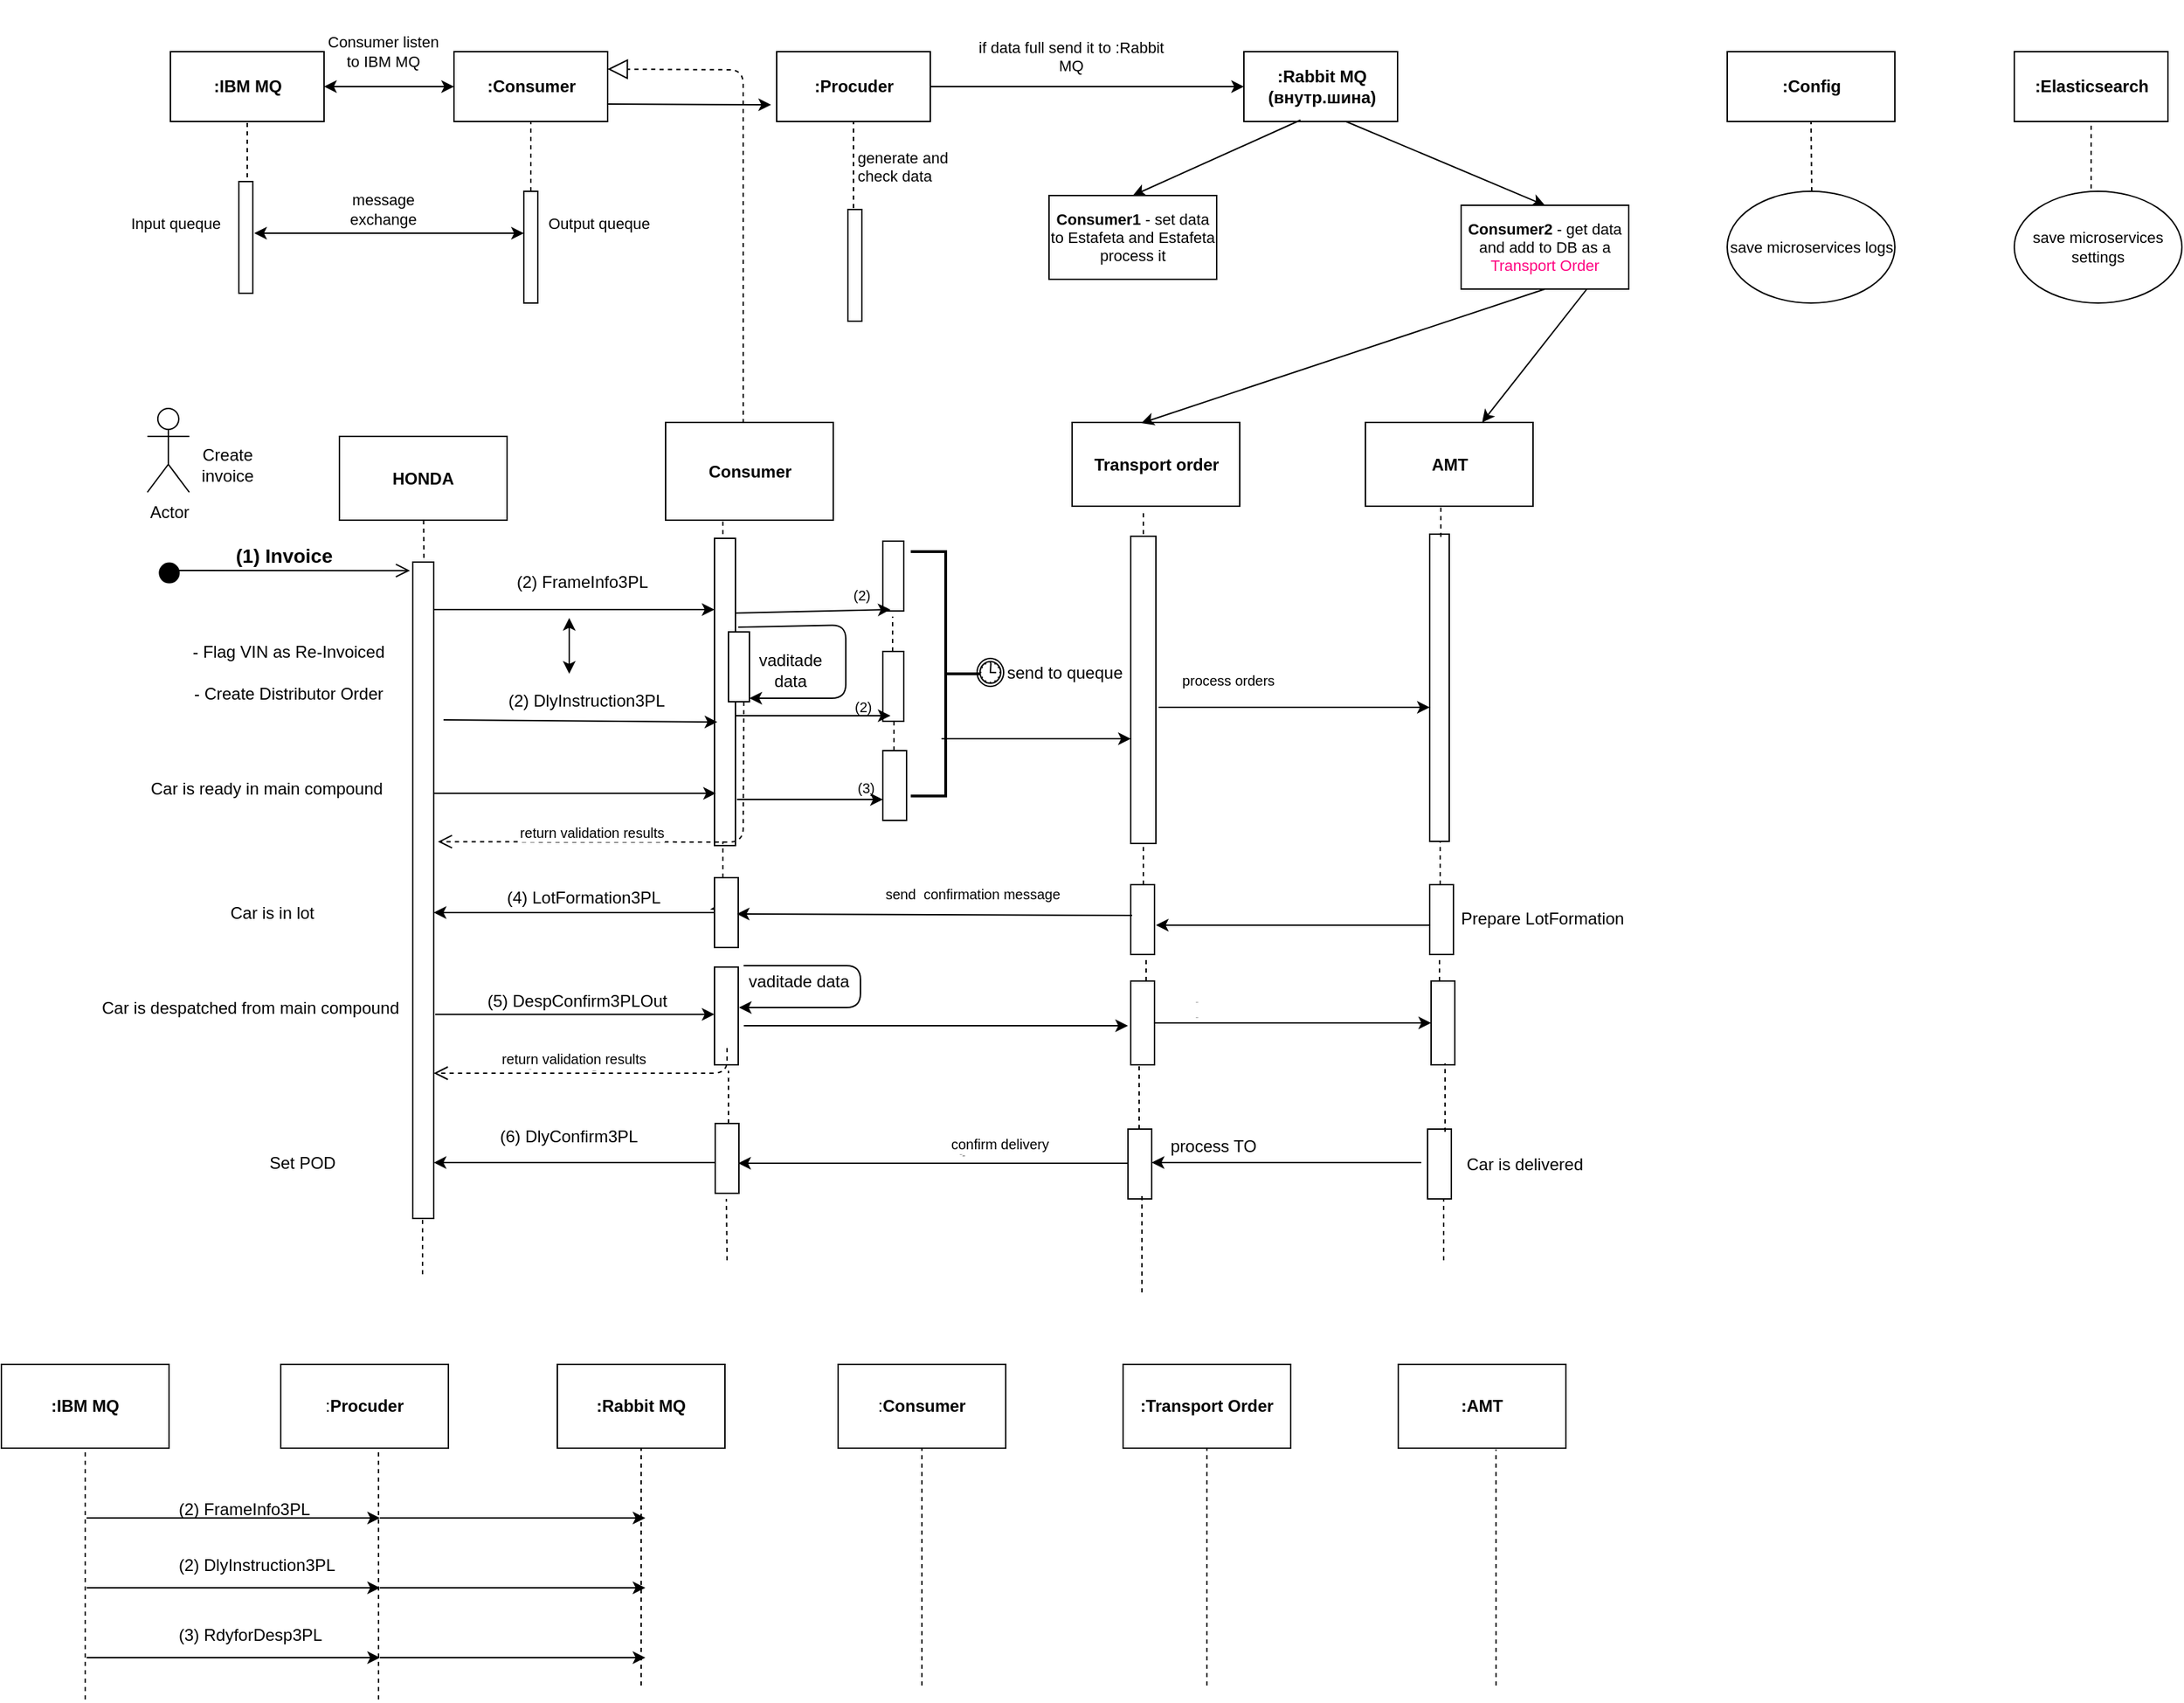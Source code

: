 <mxfile version="10.9.6" type="github"><diagram id="QFj1b3Ph4AJKoAcfD_9Q" name="Page-1"><mxGraphModel dx="2233" dy="787" grid="1" gridSize="10" guides="1" tooltips="1" connect="1" arrows="1" fold="1" page="1" pageScale="1" pageWidth="827" pageHeight="1169" math="0" shadow="0"><root><mxCell id="0"/><mxCell id="1" parent="0"/><mxCell id="wu7qkE6E8073Zbg6vZGq-41" value="&lt;b&gt;HONDA&lt;/b&gt;" style="rounded=0;whiteSpace=wrap;html=1;" parent="1" vertex="1"><mxGeometry x="-119" y="425.5" width="120" height="60" as="geometry"/></mxCell><mxCell id="wu7qkE6E8073Zbg6vZGq-42" value="&lt;b&gt;Consumer&lt;/b&gt;" style="rounded=0;whiteSpace=wrap;html=1;" parent="1" vertex="1"><mxGeometry x="114.5" y="415.5" width="120" height="70" as="geometry"/></mxCell><mxCell id="wu7qkE6E8073Zbg6vZGq-43" value="&lt;b&gt;Transport order&lt;/b&gt;" style="rounded=0;whiteSpace=wrap;html=1;" parent="1" vertex="1"><mxGeometry x="405.5" y="415.5" width="120" height="60" as="geometry"/></mxCell><mxCell id="wu7qkE6E8073Zbg6vZGq-44" value="&lt;b&gt;AMT&lt;/b&gt;" style="rounded=0;whiteSpace=wrap;html=1;" parent="1" vertex="1"><mxGeometry x="615.5" y="415.5" width="120" height="60" as="geometry"/></mxCell><mxCell id="KpSiDFXF2KOXU8hQdIHE-1" value="" style="html=1;points=[];perimeter=orthogonalPerimeter;" parent="1" vertex="1"><mxGeometry x="-66.5" y="515.5" width="15" height="470" as="geometry"/></mxCell><mxCell id="KpSiDFXF2KOXU8hQdIHE-2" value="" style="html=1;points=[];perimeter=orthogonalPerimeter;" parent="1" vertex="1"><mxGeometry x="270" y="500.5" width="15" height="50" as="geometry"/></mxCell><mxCell id="KpSiDFXF2KOXU8hQdIHE-8" value="" style="html=1;points=[];perimeter=orthogonalPerimeter;" parent="1" vertex="1"><mxGeometry x="270" y="579.5" width="15" height="50" as="geometry"/></mxCell><mxCell id="KpSiDFXF2KOXU8hQdIHE-9" value="" style="html=1;points=[];perimeter=orthogonalPerimeter;" parent="1" vertex="1"><mxGeometry x="270" y="650.5" width="17" height="50" as="geometry"/></mxCell><mxCell id="KpSiDFXF2KOXU8hQdIHE-19" value="(2) FrameInfo3PL" style="text;html=1;" parent="1" vertex="1"><mxGeometry x="5.5" y="515.5" width="100" height="30" as="geometry"/></mxCell><mxCell id="KpSiDFXF2KOXU8hQdIHE-24" value="(2) DlyInstruction3PL" style="text;html=1;" parent="1" vertex="1"><mxGeometry x="-0.5" y="600.5" width="120" height="30" as="geometry"/></mxCell><mxCell id="KpSiDFXF2KOXU8hQdIHE-29" value="(3) RdyforDesp3PL" style="text;html=1;" parent="1" vertex="1"><mxGeometry x="-236" y="1270" width="110" height="30" as="geometry"/></mxCell><mxCell id="KpSiDFXF2KOXU8hQdIHE-30" value="" style="endArrow=none;dashed=1;html=1;" parent="1" source="wu7qkE6E8073Zbg6vZGq-41" edge="1"><mxGeometry width="50" height="50" relative="1" as="geometry"><mxPoint x="-59" y="535.5" as="sourcePoint"/><mxPoint x="-58.5" y="515.5" as="targetPoint"/></mxGeometry></mxCell><mxCell id="KpSiDFXF2KOXU8hQdIHE-48" value="" style="html=1;points=[];perimeter=orthogonalPerimeter;" parent="1" vertex="1"><mxGeometry x="149.5" y="805.5" width="17" height="70" as="geometry"/></mxCell><mxCell id="KpSiDFXF2KOXU8hQdIHE-49" value="" style="html=1;points=[];perimeter=orthogonalPerimeter;" parent="1" vertex="1"><mxGeometry x="150" y="917.5" width="17" height="50" as="geometry"/></mxCell><mxCell id="KpSiDFXF2KOXU8hQdIHE-58" value="" style="endArrow=classic;html=1;exitX=0.059;exitY=0.4;exitDx=0;exitDy=0;exitPerimeter=0;entryX=0.941;entryY=0.48;entryDx=0;entryDy=0;entryPerimeter=0;" parent="1" edge="1" source="KpSiDFXF2KOXU8hQdIHE-47"><mxGeometry width="50" height="50" relative="1" as="geometry"><mxPoint x="338.5" y="766.5" as="sourcePoint"/><mxPoint x="156.5" y="765.5" as="targetPoint"/></mxGeometry></mxCell><mxCell id="KpSiDFXF2KOXU8hQdIHE-59" value="" style="endArrow=classic;html=1;" parent="1" target="KpSiDFXF2KOXU8hQdIHE-1" edge="1" source="KpSiDFXF2KOXU8hQdIHE-47"><mxGeometry width="50" height="50" relative="1" as="geometry"><mxPoint x="135.5" y="765.5" as="sourcePoint"/><mxPoint x="95.5" y="765.5" as="targetPoint"/></mxGeometry></mxCell><mxCell id="KpSiDFXF2KOXU8hQdIHE-64" value="" style="endArrow=classic;html=1;exitX=1.067;exitY=0.689;exitDx=0;exitDy=0;exitPerimeter=0;" parent="1" source="KpSiDFXF2KOXU8hQdIHE-1" target="KpSiDFXF2KOXU8hQdIHE-48" edge="1"><mxGeometry width="50" height="50" relative="1" as="geometry"><mxPoint x="-24.5" y="885.5" as="sourcePoint"/><mxPoint x="25.5" y="835.5" as="targetPoint"/></mxGeometry></mxCell><mxCell id="KpSiDFXF2KOXU8hQdIHE-70" value="" style="endArrow=classic;html=1;entryX=1.147;entryY=0.68;entryDx=0;entryDy=0;entryPerimeter=0;" parent="1" edge="1" source="52InWGM_COEgxq2UhdLl-85"><mxGeometry width="50" height="50" relative="1" as="geometry"><mxPoint x="351.5" y="946" as="sourcePoint"/><mxPoint x="166.5" y="946" as="targetPoint"/></mxGeometry></mxCell><mxCell id="KpSiDFXF2KOXU8hQdIHE-72" value="" style="endArrow=classic;html=1;entryX=1;entryY=0.915;entryDx=0;entryDy=0;entryPerimeter=0;" parent="1" source="KpSiDFXF2KOXU8hQdIHE-49" target="KpSiDFXF2KOXU8hQdIHE-1" edge="1"><mxGeometry width="50" height="50" relative="1" as="geometry"><mxPoint x="135.5" y="945.5" as="sourcePoint"/><mxPoint x="55.5" y="915.5" as="targetPoint"/></mxGeometry></mxCell><mxCell id="KpSiDFXF2KOXU8hQdIHE-76" value="" style="endArrow=none;dashed=1;html=1;entryX=0.467;entryY=1.08;entryDx=0;entryDy=0;entryPerimeter=0;" parent="1" source="KpSiDFXF2KOXU8hQdIHE-8" target="KpSiDFXF2KOXU8hQdIHE-2" edge="1"><mxGeometry width="50" height="50" relative="1" as="geometry"><mxPoint x="325" y="620.5" as="sourcePoint"/><mxPoint x="375" y="570.5" as="targetPoint"/></mxGeometry></mxCell><mxCell id="KpSiDFXF2KOXU8hQdIHE-78" value="" style="endArrow=none;dashed=1;html=1;entryX=0.533;entryY=0.98;entryDx=0;entryDy=0;entryPerimeter=0;" parent="1" source="KpSiDFXF2KOXU8hQdIHE-9" target="KpSiDFXF2KOXU8hQdIHE-8" edge="1"><mxGeometry width="50" height="50" relative="1" as="geometry"><mxPoint x="215" y="680.5" as="sourcePoint"/><mxPoint x="265" y="630.5" as="targetPoint"/></mxGeometry></mxCell><mxCell id="KpSiDFXF2KOXU8hQdIHE-81" value="" style="endArrow=none;dashed=1;html=1;entryX=0.588;entryY=1.06;entryDx=0;entryDy=0;entryPerimeter=0;" parent="1" source="KpSiDFXF2KOXU8hQdIHE-49" target="KpSiDFXF2KOXU8hQdIHE-48" edge="1"><mxGeometry width="50" height="50" relative="1" as="geometry"><mxPoint x="105.5" y="925.5" as="sourcePoint"/><mxPoint x="155.5" y="875.5" as="targetPoint"/></mxGeometry></mxCell><mxCell id="KpSiDFXF2KOXU8hQdIHE-84" value="" style="endArrow=none;dashed=1;html=1;" parent="1" edge="1"><mxGeometry width="50" height="50" relative="1" as="geometry"><mxPoint x="-59.5" y="1025.5" as="sourcePoint"/><mxPoint x="-59.5" y="985.5" as="targetPoint"/></mxGeometry></mxCell><mxCell id="KpSiDFXF2KOXU8hQdIHE-85" value="" style="endArrow=none;dashed=1;html=1;" parent="1" edge="1"><mxGeometry width="50" height="50" relative="1" as="geometry"><mxPoint x="158.5" y="1015.5" as="sourcePoint"/><mxPoint x="158" y="971.5" as="targetPoint"/></mxGeometry></mxCell><mxCell id="KpSiDFXF2KOXU8hQdIHE-96" value="&lt;font style=&quot;font-size: 14px&quot;&gt;&lt;b&gt;(1) Invoice&lt;/b&gt;&lt;/font&gt;" style="html=1;verticalAlign=bottom;startArrow=circle;startFill=1;endArrow=open;startSize=6;endSize=8;entryX=-0.133;entryY=0.013;entryDx=0;entryDy=0;entryPerimeter=0;" parent="1" target="KpSiDFXF2KOXU8hQdIHE-1" edge="1"><mxGeometry width="80" relative="1" as="geometry"><mxPoint x="-248.5" y="525.5" as="sourcePoint"/><mxPoint x="-119" y="555.5" as="targetPoint"/><Array as="points"><mxPoint x="-234.5" y="521.5"/></Array></mxGeometry></mxCell><mxCell id="KpSiDFXF2KOXU8hQdIHE-98" value="process TO" style="text;html=1;" parent="1" vertex="1"><mxGeometry x="473.5" y="919.5" width="140" height="30" as="geometry"/></mxCell><mxCell id="KpSiDFXF2KOXU8hQdIHE-101" value="- Flag VIN as Re-Invoiced" style="text;html=1;" parent="1" vertex="1"><mxGeometry x="-226.5" y="565.5" width="160" height="30" as="geometry"/></mxCell><mxCell id="KpSiDFXF2KOXU8hQdIHE-102" value="Create invoice" style="text;html=1;strokeColor=none;fillColor=none;align=center;verticalAlign=middle;whiteSpace=wrap;rounded=0;" parent="1" vertex="1"><mxGeometry x="-224.5" y="435.5" width="50" height="20" as="geometry"/></mxCell><mxCell id="KpSiDFXF2KOXU8hQdIHE-104" value="- Create Distributor Order" style="text;html=1;" parent="1" vertex="1"><mxGeometry x="-225.5" y="595.5" width="160" height="30" as="geometry"/></mxCell><mxCell id="KpSiDFXF2KOXU8hQdIHE-109" value="" style="endArrow=classic;startArrow=classic;html=1;" parent="1" edge="1"><mxGeometry width="50" height="50" relative="1" as="geometry"><mxPoint x="45.5" y="595.5" as="sourcePoint"/><mxPoint x="45.5" y="555.5" as="targetPoint"/></mxGeometry></mxCell><mxCell id="KpSiDFXF2KOXU8hQdIHE-112" value="Car is ready in main compound" style="text;html=1;" parent="1" vertex="1"><mxGeometry x="-256.5" y="663.5" width="190" height="30" as="geometry"/></mxCell><mxCell id="KpSiDFXF2KOXU8hQdIHE-115" value="Actor" style="shape=umlActor;verticalLabelPosition=bottom;labelBackgroundColor=#ffffff;verticalAlign=top;html=1;outlineConnect=0;" parent="1" vertex="1"><mxGeometry x="-256.5" y="405.5" width="30" height="60" as="geometry"/></mxCell><mxCell id="KpSiDFXF2KOXU8hQdIHE-121" value="Car is in lot" style="text;html=1;" parent="1" vertex="1"><mxGeometry x="-199.5" y="752.5" width="90" height="30" as="geometry"/></mxCell><mxCell id="KpSiDFXF2KOXU8hQdIHE-126" value="(4) LotFormation3PL" style="text;html=1;" parent="1" vertex="1"><mxGeometry x="-1" y="741.5" width="130" height="30" as="geometry"/></mxCell><mxCell id="KpSiDFXF2KOXU8hQdIHE-127" value="(5) DespConfirm3PLOut" style="text;html=1;" parent="1" vertex="1"><mxGeometry x="-15.5" y="815.5" width="150" height="30" as="geometry"/></mxCell><mxCell id="KpSiDFXF2KOXU8hQdIHE-128" value="Car is despatched from main compound" style="text;html=1;" parent="1" vertex="1"><mxGeometry x="-291.5" y="820.5" width="240" height="30" as="geometry"/></mxCell><mxCell id="KpSiDFXF2KOXU8hQdIHE-129" value="Set POD" style="text;html=1;" parent="1" vertex="1"><mxGeometry x="-171.5" y="931.5" width="70" height="30" as="geometry"/></mxCell><mxCell id="KpSiDFXF2KOXU8hQdIHE-130" value="(6) DlyConfirm3PL" style="text;html=1;" parent="1" vertex="1"><mxGeometry x="-6" y="912.5" width="120" height="30" as="geometry"/></mxCell><mxCell id="52InWGM_COEgxq2UhdLl-6" value="" style="shape=mxgraph.bpmn.shape;html=1;verticalLabelPosition=bottom;labelBackgroundColor=#ffffff;verticalAlign=top;align=center;perimeter=ellipsePerimeter;outlineConnect=0;outline=standard;symbol=timer;" vertex="1" parent="1"><mxGeometry x="337.5" y="584.5" width="19" height="20" as="geometry"/></mxCell><mxCell id="52InWGM_COEgxq2UhdLl-8" value="" style="strokeWidth=2;html=1;shape=mxgraph.flowchart.annotation_2;align=left;pointerEvents=1;rotation=180;" vertex="1" parent="1"><mxGeometry x="290" y="508" width="50" height="175" as="geometry"/></mxCell><mxCell id="52InWGM_COEgxq2UhdLl-14" value="send to queque" style="text;html=1;resizable=0;points=[];autosize=1;align=left;verticalAlign=top;spacingTop=-4;" vertex="1" parent="1"><mxGeometry x="357" y="584.5" width="100" height="20" as="geometry"/></mxCell><mxCell id="52InWGM_COEgxq2UhdLl-15" value="" style="html=1;points=[];perimeter=orthogonalPerimeter;" vertex="1" parent="1"><mxGeometry x="149.5" y="498.5" width="15" height="220" as="geometry"/></mxCell><mxCell id="52InWGM_COEgxq2UhdLl-16" value="" style="html=1;points=[];perimeter=orthogonalPerimeter;" vertex="1" parent="1"><mxGeometry x="159.5" y="565.5" width="15" height="50" as="geometry"/></mxCell><mxCell id="52InWGM_COEgxq2UhdLl-17" value="vaditade data" style="text;html=1;strokeColor=none;fillColor=none;align=center;verticalAlign=middle;whiteSpace=wrap;rounded=0;" vertex="1" parent="1"><mxGeometry x="183.5" y="583" width="40" height="20" as="geometry"/></mxCell><mxCell id="52InWGM_COEgxq2UhdLl-18" value="" style="endArrow=classic;html=1;exitX=1.133;exitY=0.289;exitDx=0;exitDy=0;exitPerimeter=0;" edge="1" parent="1" source="52InWGM_COEgxq2UhdLl-15" target="52InWGM_COEgxq2UhdLl-16"><mxGeometry width="50" height="50" relative="1" as="geometry"><mxPoint x="173.5" y="513" as="sourcePoint"/><mxPoint x="183.5" y="563" as="targetPoint"/><Array as="points"><mxPoint x="243.5" y="560.5"/><mxPoint x="243.5" y="613"/></Array></mxGeometry></mxCell><mxCell id="52InWGM_COEgxq2UhdLl-19" value="return" style="html=1;verticalAlign=bottom;endArrow=open;dashed=1;endSize=8;entryX=1.2;entryY=0.426;entryDx=0;entryDy=0;entryPerimeter=0;fontSize=1;exitX=0.733;exitY=1;exitDx=0;exitDy=0;exitPerimeter=0;" edge="1" parent="1" source="52InWGM_COEgxq2UhdLl-16" target="KpSiDFXF2KOXU8hQdIHE-1"><mxGeometry relative="1" as="geometry"><mxPoint x="195.5" y="715.5" as="sourcePoint"/><mxPoint x="65.5" y="715.5" as="targetPoint"/><Array as="points"><mxPoint x="170" y="716"/></Array></mxGeometry></mxCell><mxCell id="52InWGM_COEgxq2UhdLl-24" value="Text" style="text;html=1;resizable=0;points=[];align=center;verticalAlign=middle;labelBackgroundColor=#ffffff;fontSize=1;" vertex="1" connectable="0" parent="52InWGM_COEgxq2UhdLl-19"><mxGeometry x="0.397" y="-4" relative="1" as="geometry"><mxPoint as="offset"/></mxGeometry></mxCell><mxCell id="52InWGM_COEgxq2UhdLl-23" value="Text" style="text;html=1;resizable=0;points=[];autosize=1;align=left;verticalAlign=top;spacingTop=-4;fontSize=1;" vertex="1" parent="1"><mxGeometry x="26.5" y="703.5" width="20" as="geometry"/></mxCell><mxCell id="52InWGM_COEgxq2UhdLl-25" value="return validation results" style="text;html=1;strokeColor=none;fillColor=none;align=center;verticalAlign=middle;whiteSpace=wrap;rounded=0;fontSize=10;labelBackgroundColor=#ffffff;" vertex="1" parent="1"><mxGeometry x="-1" y="698.5" width="126" height="20" as="geometry"/></mxCell><mxCell id="52InWGM_COEgxq2UhdLl-26" value="" style="endArrow=classic;html=1;fontSize=10;" edge="1" parent="1" source="KpSiDFXF2KOXU8hQdIHE-1"><mxGeometry width="50" height="50" relative="1" as="geometry"><mxPoint x="105.5" y="549.5" as="sourcePoint"/><mxPoint x="149.5" y="549.5" as="targetPoint"/></mxGeometry></mxCell><mxCell id="52InWGM_COEgxq2UhdLl-27" value="" style="endArrow=classic;html=1;fontSize=10;entryX=0.133;entryY=0.598;entryDx=0;entryDy=0;entryPerimeter=0;" edge="1" parent="1" target="52InWGM_COEgxq2UhdLl-15"><mxGeometry width="50" height="50" relative="1" as="geometry"><mxPoint x="-44.5" y="628.5" as="sourcePoint"/><mxPoint x="35.5" y="625.5" as="targetPoint"/></mxGeometry></mxCell><mxCell id="52InWGM_COEgxq2UhdLl-28" value="" style="endArrow=classic;html=1;fontSize=10;entryX=0.067;entryY=0.83;entryDx=0;entryDy=0;entryPerimeter=0;" edge="1" parent="1" source="KpSiDFXF2KOXU8hQdIHE-1" target="52InWGM_COEgxq2UhdLl-15"><mxGeometry width="50" height="50" relative="1" as="geometry"><mxPoint x="-4.5" y="725.5" as="sourcePoint"/><mxPoint x="45.5" y="675.5" as="targetPoint"/></mxGeometry></mxCell><mxCell id="52InWGM_COEgxq2UhdLl-30" value="" style="endArrow=classic;html=1;fontSize=10;" edge="1" parent="1"><mxGeometry width="50" height="50" relative="1" as="geometry"><mxPoint x="164.5" y="625.5" as="sourcePoint"/><mxPoint x="275.5" y="625.5" as="targetPoint"/></mxGeometry></mxCell><mxCell id="52InWGM_COEgxq2UhdLl-33" value="" style="endArrow=classic;html=1;fontSize=10;" edge="1" parent="1" target="KpSiDFXF2KOXU8hQdIHE-9"><mxGeometry width="50" height="50" relative="1" as="geometry"><mxPoint x="165.5" y="685.5" as="sourcePoint"/><mxPoint x="255.5" y="665.5" as="targetPoint"/></mxGeometry></mxCell><mxCell id="52InWGM_COEgxq2UhdLl-34" value="" style="endArrow=classic;html=1;fontSize=10;exitX=1;exitY=0.243;exitDx=0;exitDy=0;exitPerimeter=0;entryX=0.367;entryY=0.98;entryDx=0;entryDy=0;entryPerimeter=0;" edge="1" parent="1" source="52InWGM_COEgxq2UhdLl-15" target="KpSiDFXF2KOXU8hQdIHE-2"><mxGeometry width="50" height="50" relative="1" as="geometry"><mxPoint x="205.5" y="565.5" as="sourcePoint"/><mxPoint x="255.5" y="515.5" as="targetPoint"/></mxGeometry></mxCell><mxCell id="52InWGM_COEgxq2UhdLl-35" value="" style="html=1;points=[];perimeter=orthogonalPerimeter;" vertex="1" parent="1"><mxGeometry x="661.5" y="495.5" width="14" height="220" as="geometry"/></mxCell><mxCell id="52InWGM_COEgxq2UhdLl-38" value="" style="endArrow=none;dashed=1;html=1;fontSize=10;" edge="1" parent="1" target="52InWGM_COEgxq2UhdLl-15"><mxGeometry width="50" height="50" relative="1" as="geometry"><mxPoint x="155.5" y="486.5" as="sourcePoint"/><mxPoint x="345.5" y="415.5" as="targetPoint"/></mxGeometry></mxCell><mxCell id="52InWGM_COEgxq2UhdLl-39" value="" style="html=1;points=[];perimeter=orthogonalPerimeter;" vertex="1" parent="1"><mxGeometry x="447.5" y="497" width="18" height="220" as="geometry"/></mxCell><mxCell id="52InWGM_COEgxq2UhdLl-40" value="process orders" style="text;html=1;strokeColor=none;fillColor=none;align=center;verticalAlign=middle;whiteSpace=wrap;rounded=0;labelBackgroundColor=#ffffff;fontSize=10;" vertex="1" parent="1"><mxGeometry x="474" y="584" width="87" height="32" as="geometry"/></mxCell><mxCell id="52InWGM_COEgxq2UhdLl-41" value="(2)" style="text;html=1;resizable=0;points=[];autosize=1;align=left;verticalAlign=top;spacingTop=-4;fontSize=10;" vertex="1" parent="1"><mxGeometry x="246.5" y="530.5" width="30" height="10" as="geometry"/></mxCell><mxCell id="52InWGM_COEgxq2UhdLl-42" value="(2)" style="text;html=1;resizable=0;points=[];autosize=1;align=left;verticalAlign=top;spacingTop=-4;fontSize=10;" vertex="1" parent="1"><mxGeometry x="247.5" y="610.5" width="30" height="10" as="geometry"/></mxCell><mxCell id="52InWGM_COEgxq2UhdLl-43" value="(3)" style="text;html=1;resizable=0;points=[];autosize=1;align=left;verticalAlign=top;spacingTop=-4;fontSize=10;" vertex="1" parent="1"><mxGeometry x="249.5" y="668.5" width="30" height="10" as="geometry"/></mxCell><mxCell id="52InWGM_COEgxq2UhdLl-44" value="" style="endArrow=classic;html=1;fontSize=10;exitX=1.13;exitY=0.692;exitDx=0;exitDy=0;exitPerimeter=0;" edge="1" parent="1"><mxGeometry width="50" height="50" relative="1" as="geometry"><mxPoint x="467.5" y="619.5" as="sourcePoint"/><mxPoint x="661.5" y="619.5" as="targetPoint"/></mxGeometry></mxCell><mxCell id="52InWGM_COEgxq2UhdLl-48" value="" style="endArrow=none;dashed=1;html=1;fontSize=10;entryX=0.425;entryY=1.05;entryDx=0;entryDy=0;entryPerimeter=0;" edge="1" parent="1" target="wu7qkE6E8073Zbg6vZGq-43"><mxGeometry width="50" height="50" relative="1" as="geometry"><mxPoint x="456.5" y="495.5" as="sourcePoint"/><mxPoint x="515.5" y="475.5" as="targetPoint"/></mxGeometry></mxCell><mxCell id="52InWGM_COEgxq2UhdLl-50" value="" style="endArrow=none;dashed=1;html=1;fontSize=10;entryX=0.45;entryY=1.017;entryDx=0;entryDy=0;entryPerimeter=0;" edge="1" parent="1" target="wu7qkE6E8073Zbg6vZGq-44"><mxGeometry width="50" height="50" relative="1" as="geometry"><mxPoint x="669.5" y="497.5" as="sourcePoint"/><mxPoint x="695.5" y="475.5" as="targetPoint"/></mxGeometry></mxCell><mxCell id="52InWGM_COEgxq2UhdLl-55" value="" style="html=1;points=[];perimeter=orthogonalPerimeter;" vertex="1" parent="1"><mxGeometry x="661.5" y="746.5" width="17" height="50" as="geometry"/></mxCell><mxCell id="52InWGM_COEgxq2UhdLl-56" value="" style="endArrow=none;dashed=1;html=1;" edge="1" parent="1" target="52InWGM_COEgxq2UhdLl-35"><mxGeometry width="50" height="50" relative="1" as="geometry"><mxPoint x="669" y="746.5" as="sourcePoint"/><mxPoint x="669" y="729.5" as="targetPoint"/></mxGeometry></mxCell><mxCell id="52InWGM_COEgxq2UhdLl-57" value="Prepare LotFormation" style="text;html=1;" vertex="1" parent="1"><mxGeometry x="681.5" y="756.5" width="145" height="30" as="geometry"/></mxCell><mxCell id="52InWGM_COEgxq2UhdLl-58" value="" style="html=1;points=[];perimeter=orthogonalPerimeter;" vertex="1" parent="1"><mxGeometry x="447.5" y="746.5" width="17" height="50" as="geometry"/></mxCell><mxCell id="52InWGM_COEgxq2UhdLl-60" value="" style="endArrow=classic;html=1;fontSize=10;entryX=1.059;entryY=0.58;entryDx=0;entryDy=0;entryPerimeter=0;" edge="1" parent="1" source="52InWGM_COEgxq2UhdLl-55" target="52InWGM_COEgxq2UhdLl-58"><mxGeometry width="50" height="50" relative="1" as="geometry"><mxPoint x="515.5" y="825.5" as="sourcePoint"/><mxPoint x="565.5" y="775.5" as="targetPoint"/></mxGeometry></mxCell><mxCell id="52InWGM_COEgxq2UhdLl-61" value="send&amp;nbsp; confirmation message" style="text;html=1;strokeColor=none;fillColor=none;align=center;verticalAlign=middle;whiteSpace=wrap;rounded=0;labelBackgroundColor=#ffffff;fontSize=10;" vertex="1" parent="1"><mxGeometry x="270" y="743" width="129" height="20" as="geometry"/></mxCell><mxCell id="52InWGM_COEgxq2UhdLl-64" value="" style="endArrow=none;dashed=1;html=1;fontSize=10;entryX=0.5;entryY=0.998;entryDx=0;entryDy=0;entryPerimeter=0;" edge="1" parent="1" source="52InWGM_COEgxq2UhdLl-58" target="52InWGM_COEgxq2UhdLl-39"><mxGeometry width="50" height="50" relative="1" as="geometry"><mxPoint x="425.5" y="765.5" as="sourcePoint"/><mxPoint x="475.5" y="715.5" as="targetPoint"/></mxGeometry></mxCell><mxCell id="KpSiDFXF2KOXU8hQdIHE-47" value="" style="html=1;points=[];perimeter=orthogonalPerimeter;" parent="1" vertex="1"><mxGeometry x="149.5" y="741.5" width="17" height="50" as="geometry"/></mxCell><mxCell id="52InWGM_COEgxq2UhdLl-65" value="" style="endArrow=classic;html=1;exitX=0.059;exitY=0.4;exitDx=0;exitDy=0;exitPerimeter=0;entryX=0.941;entryY=0.48;entryDx=0;entryDy=0;entryPerimeter=0;" edge="1" parent="1"><mxGeometry width="50" height="50" relative="1" as="geometry"><mxPoint x="448.5" y="768.5" as="sourcePoint"/><mxPoint x="165.5" y="767.5" as="targetPoint"/></mxGeometry></mxCell><mxCell id="52InWGM_COEgxq2UhdLl-66" value="" style="endArrow=none;dashed=1;html=1;fontSize=10;" edge="1" parent="1" source="KpSiDFXF2KOXU8hQdIHE-47"><mxGeometry width="50" height="50" relative="1" as="geometry"><mxPoint x="180.5" y="841.5" as="sourcePoint"/><mxPoint x="155.5" y="715.5" as="targetPoint"/></mxGeometry></mxCell><mxCell id="52InWGM_COEgxq2UhdLl-68" value="vaditade data" style="text;html=1;strokeColor=none;fillColor=none;align=center;verticalAlign=middle;whiteSpace=wrap;rounded=0;" vertex="1" parent="1"><mxGeometry x="169.5" y="805.5" width="80" height="20" as="geometry"/></mxCell><mxCell id="52InWGM_COEgxq2UhdLl-70" value="" style="endArrow=classic;html=1;exitX=1.133;exitY=0.289;exitDx=0;exitDy=0;exitPerimeter=0;entryX=0;entryY=0.75;entryDx=0;entryDy=0;" edge="1" parent="1"><mxGeometry width="50" height="50" relative="1" as="geometry"><mxPoint x="176.5" y="804.5" as="sourcePoint"/><mxPoint x="167" y="834.5" as="targetPoint"/><Array as="points"><mxPoint x="191" y="804.5"/><mxPoint x="166.5" y="804.5"/><mxPoint x="254" y="804.5"/><mxPoint x="254" y="834.5"/></Array></mxGeometry></mxCell><mxCell id="52InWGM_COEgxq2UhdLl-71" value="return validation results" style="text;html=1;strokeColor=none;fillColor=none;align=center;verticalAlign=middle;whiteSpace=wrap;rounded=0;fontSize=10;labelBackgroundColor=#ffffff;" vertex="1" parent="1"><mxGeometry x="-14" y="860.5" width="126" height="20" as="geometry"/></mxCell><mxCell id="52InWGM_COEgxq2UhdLl-73" value="return" style="html=1;verticalAlign=bottom;endArrow=open;dashed=1;endSize=8;fontSize=1;" edge="1" parent="1"><mxGeometry relative="1" as="geometry"><mxPoint x="158.5" y="863.5" as="sourcePoint"/><mxPoint x="-51.5" y="881.5" as="targetPoint"/><Array as="points"><mxPoint x="158.5" y="881.5"/></Array></mxGeometry></mxCell><mxCell id="52InWGM_COEgxq2UhdLl-74" value="Text" style="text;html=1;resizable=0;points=[];align=center;verticalAlign=middle;labelBackgroundColor=#ffffff;fontSize=1;" vertex="1" connectable="0" parent="52InWGM_COEgxq2UhdLl-73"><mxGeometry x="0.397" y="-4" relative="1" as="geometry"><mxPoint as="offset"/></mxGeometry></mxCell><mxCell id="52InWGM_COEgxq2UhdLl-75" value="Text" style="text;html=1;resizable=0;points=[];align=center;verticalAlign=middle;labelBackgroundColor=#ffffff;fontSize=1;" vertex="1" connectable="0" parent="52InWGM_COEgxq2UhdLl-73"><mxGeometry x="-0.84" y="2" relative="1" as="geometry"><mxPoint as="offset"/></mxGeometry></mxCell><mxCell id="52InWGM_COEgxq2UhdLl-76" value="" style="html=1;points=[];perimeter=orthogonalPerimeter;" vertex="1" parent="1"><mxGeometry x="447.5" y="815.5" width="17" height="60" as="geometry"/></mxCell><mxCell id="52InWGM_COEgxq2UhdLl-77" value="" style="endArrow=classic;html=1;fontSize=1;" edge="1" parent="1"><mxGeometry width="50" height="50" relative="1" as="geometry"><mxPoint x="170.5" y="847.5" as="sourcePoint"/><mxPoint x="445.5" y="847.5" as="targetPoint"/></mxGeometry></mxCell><mxCell id="52InWGM_COEgxq2UhdLl-78" value="" style="html=1;points=[];perimeter=orthogonalPerimeter;" vertex="1" parent="1"><mxGeometry x="662.5" y="815.5" width="17" height="60" as="geometry"/></mxCell><mxCell id="52InWGM_COEgxq2UhdLl-79" value="" style="endArrow=classic;html=1;fontSize=1;" edge="1" parent="1" source="52InWGM_COEgxq2UhdLl-76" target="52InWGM_COEgxq2UhdLl-78"><mxGeometry width="50" height="50" relative="1" as="geometry"><mxPoint x="525.5" y="895.5" as="sourcePoint"/><mxPoint x="575.5" y="845.5" as="targetPoint"/></mxGeometry></mxCell><mxCell id="52InWGM_COEgxq2UhdLl-80" value="Text" style="text;html=1;resizable=0;points=[];autosize=1;align=left;verticalAlign=top;spacingTop=-4;fontSize=1;" vertex="1" parent="1"><mxGeometry x="491.5" y="826.5" width="20" as="geometry"/></mxCell><mxCell id="52InWGM_COEgxq2UhdLl-81" value="Text" style="text;html=1;resizable=0;points=[];autosize=1;align=left;verticalAlign=top;spacingTop=-4;fontSize=1;" vertex="1" parent="1"><mxGeometry x="491.5" y="837.5" width="20" as="geometry"/></mxCell><mxCell id="52InWGM_COEgxq2UhdLl-85" value="" style="html=1;points=[];perimeter=orthogonalPerimeter;" vertex="1" parent="1"><mxGeometry x="445.5" y="921.5" width="17" height="50" as="geometry"/></mxCell><mxCell id="52InWGM_COEgxq2UhdLl-86" value="" style="html=1;points=[];perimeter=orthogonalPerimeter;" vertex="1" parent="1"><mxGeometry x="660" y="921.5" width="17" height="50" as="geometry"/></mxCell><mxCell id="52InWGM_COEgxq2UhdLl-87" value="" style="endArrow=classic;html=1;fontSize=1;entryX=1;entryY=0.48;entryDx=0;entryDy=0;entryPerimeter=0;" edge="1" parent="1" target="52InWGM_COEgxq2UhdLl-85"><mxGeometry width="50" height="50" relative="1" as="geometry"><mxPoint x="655.5" y="945.5" as="sourcePoint"/><mxPoint x="585.5" y="925.5" as="targetPoint"/></mxGeometry></mxCell><mxCell id="52InWGM_COEgxq2UhdLl-88" value="Car is delivered" style="text;html=1;resizable=0;points=[];autosize=1;align=left;verticalAlign=top;spacingTop=-4;" vertex="1" parent="1"><mxGeometry x="685.5" y="936.5" width="100" height="20" as="geometry"/></mxCell><mxCell id="52InWGM_COEgxq2UhdLl-89" value="Text" style="text;html=1;resizable=0;points=[];autosize=1;align=left;verticalAlign=top;spacingTop=-4;fontSize=1;" vertex="1" parent="1"><mxGeometry x="483.5" y="931.5" width="20" as="geometry"/></mxCell><mxCell id="52InWGM_COEgxq2UhdLl-90" value="Text" style="text;html=1;resizable=0;points=[];autosize=1;align=left;verticalAlign=top;spacingTop=-4;fontSize=1;" vertex="1" parent="1"><mxGeometry x="484.5" y="932.5" width="20" as="geometry"/></mxCell><mxCell id="52InWGM_COEgxq2UhdLl-91" value="Text" style="text;html=1;resizable=0;points=[];autosize=1;align=left;verticalAlign=top;spacingTop=-4;fontSize=1;" vertex="1" parent="1"><mxGeometry x="484.5" y="932.5" width="20" as="geometry"/></mxCell><mxCell id="52InWGM_COEgxq2UhdLl-92" value="Text" style="text;html=1;resizable=0;points=[];autosize=1;align=left;verticalAlign=top;spacingTop=-4;fontSize=1;" vertex="1" parent="1"><mxGeometry x="322.5" y="927.5" width="20" as="geometry"/></mxCell><mxCell id="52InWGM_COEgxq2UhdLl-93" value="Text" style="text;html=1;resizable=0;points=[];autosize=1;align=left;verticalAlign=top;spacingTop=-4;fontSize=1;" vertex="1" parent="1"><mxGeometry x="324.5" y="936.5" width="20" as="geometry"/></mxCell><mxCell id="52InWGM_COEgxq2UhdLl-94" value="Text" style="text;html=1;resizable=0;points=[];autosize=1;align=left;verticalAlign=top;spacingTop=-4;fontSize=1;" vertex="1" parent="1"><mxGeometry x="324.5" y="936.5" width="20" as="geometry"/></mxCell><mxCell id="52InWGM_COEgxq2UhdLl-95" value="Text" style="text;html=1;resizable=0;points=[];autosize=1;align=left;verticalAlign=top;spacingTop=-4;fontSize=1;" vertex="1" parent="1"><mxGeometry x="322.5" y="935.5" width="20" as="geometry"/></mxCell><mxCell id="52InWGM_COEgxq2UhdLl-96" value="confirm delivery" style="text;html=1;strokeColor=none;fillColor=none;align=center;verticalAlign=middle;whiteSpace=wrap;rounded=0;labelBackgroundColor=#ffffff;fontSize=10;" vertex="1" parent="1"><mxGeometry x="311.5" y="921.5" width="84" height="20" as="geometry"/></mxCell><mxCell id="52InWGM_COEgxq2UhdLl-97" value="" style="endArrow=none;dashed=1;html=1;fontSize=1;entryX=0.647;entryY=1.02;entryDx=0;entryDy=0;entryPerimeter=0;" edge="1" parent="1" source="52InWGM_COEgxq2UhdLl-76" target="52InWGM_COEgxq2UhdLl-58"><mxGeometry width="50" height="50" relative="1" as="geometry"><mxPoint x="435.5" y="845.5" as="sourcePoint"/><mxPoint x="485.5" y="795.5" as="targetPoint"/></mxGeometry></mxCell><mxCell id="52InWGM_COEgxq2UhdLl-98" value="" style="endArrow=none;dashed=1;html=1;fontSize=1;entryX=0.412;entryY=1.04;entryDx=0;entryDy=0;entryPerimeter=0;" edge="1" parent="1" source="52InWGM_COEgxq2UhdLl-78" target="52InWGM_COEgxq2UhdLl-55"><mxGeometry width="50" height="50" relative="1" as="geometry"><mxPoint x="775.5" y="925.5" as="sourcePoint"/><mxPoint x="825.5" y="875.5" as="targetPoint"/></mxGeometry></mxCell><mxCell id="52InWGM_COEgxq2UhdLl-99" value="" style="endArrow=none;dashed=1;html=1;fontSize=1;entryX=0.353;entryY=0.983;entryDx=0;entryDy=0;entryPerimeter=0;" edge="1" parent="1" target="52InWGM_COEgxq2UhdLl-76"><mxGeometry width="50" height="50" relative="1" as="geometry"><mxPoint x="453.5" y="921.5" as="sourcePoint"/><mxPoint x="425.5" y="885.5" as="targetPoint"/></mxGeometry></mxCell><mxCell id="52InWGM_COEgxq2UhdLl-103" value="Text" style="text;html=1;resizable=0;points=[];autosize=1;align=left;verticalAlign=top;spacingTop=-4;fontSize=1;" vertex="1" parent="1"><mxGeometry x="390.5" y="594.5" width="20" as="geometry"/></mxCell><mxCell id="52InWGM_COEgxq2UhdLl-104" value="" style="endArrow=none;dashed=1;html=1;fontSize=1;entryX=0.588;entryY=0.983;entryDx=0;entryDy=0;entryPerimeter=0;exitX=0.735;exitY=0.04;exitDx=0;exitDy=0;exitPerimeter=0;" edge="1" parent="1" source="52InWGM_COEgxq2UhdLl-86" target="52InWGM_COEgxq2UhdLl-78"><mxGeometry width="50" height="50" relative="1" as="geometry"><mxPoint x="685.5" y="935.5" as="sourcePoint"/><mxPoint x="735.5" y="885.5" as="targetPoint"/></mxGeometry></mxCell><mxCell id="52InWGM_COEgxq2UhdLl-105" value="" style="endArrow=none;dashed=1;html=1;fontSize=1;" edge="1" parent="1"><mxGeometry width="50" height="50" relative="1" as="geometry"><mxPoint x="455.5" y="1038.5" as="sourcePoint"/><mxPoint x="455.5" y="968.5" as="targetPoint"/></mxGeometry></mxCell><mxCell id="52InWGM_COEgxq2UhdLl-106" value="" style="endArrow=none;dashed=1;html=1;fontSize=1;entryX=0.676;entryY=1;entryDx=0;entryDy=0;entryPerimeter=0;" edge="1" parent="1" target="52InWGM_COEgxq2UhdLl-86"><mxGeometry width="50" height="50" relative="1" as="geometry"><mxPoint x="671.5" y="1015.5" as="sourcePoint"/><mxPoint x="695.5" y="1005.5" as="targetPoint"/></mxGeometry></mxCell><mxCell id="52InWGM_COEgxq2UhdLl-108" value="&lt;span style=&quot;font-size: 12px&quot;&gt;&lt;b&gt;:Consumer&lt;/b&gt;&lt;/span&gt;" style="html=1;labelBackgroundColor=#ffffff;fontSize=1;" vertex="1" parent="1"><mxGeometry x="-37" y="150" width="110" height="50" as="geometry"/></mxCell><mxCell id="52InWGM_COEgxq2UhdLl-109" value="&lt;b&gt;:Procuder&lt;/b&gt;" style="html=1;labelBackgroundColor=#ffffff;fontSize=12;" vertex="1" parent="1"><mxGeometry x="194" y="150" width="110" height="50" as="geometry"/></mxCell><mxCell id="52InWGM_COEgxq2UhdLl-112" value="&lt;font style=&quot;font-size: 12px&quot;&gt;&lt;b&gt;:IBM MQ&lt;/b&gt;&lt;/font&gt;" style="html=1;labelBackgroundColor=#ffffff;fontSize=1;" vertex="1" parent="1"><mxGeometry x="-240" y="150" width="110" height="50" as="geometry"/></mxCell><mxCell id="52InWGM_COEgxq2UhdLl-113" value="&lt;span style=&quot;font-size: 12px&quot;&gt;:Elasticsearch&lt;/span&gt;" style="html=1;labelBackgroundColor=#ffffff;fontSize=1;fontStyle=1" vertex="1" parent="1"><mxGeometry x="1080" y="150" width="110" height="50" as="geometry"/></mxCell><mxCell id="52InWGM_COEgxq2UhdLl-114" value="&lt;b&gt;:Config&lt;/b&gt;" style="rounded=0;whiteSpace=wrap;html=1;labelBackgroundColor=#ffffff;fontSize=12;" vertex="1" parent="1"><mxGeometry x="874.5" y="150" width="120" height="50" as="geometry"/></mxCell><mxCell id="52InWGM_COEgxq2UhdLl-117" value="" style="endArrow=none;dashed=1;html=1;fontSize=12;entryX=0.5;entryY=1;entryDx=0;entryDy=0;" edge="1" parent="1" target="52InWGM_COEgxq2UhdLl-108"><mxGeometry width="50" height="50" relative="1" as="geometry"><mxPoint x="18" y="250" as="sourcePoint"/><mxPoint x="80" y="230" as="targetPoint"/></mxGeometry></mxCell><mxCell id="52InWGM_COEgxq2UhdLl-118" value="" style="endArrow=none;dashed=1;html=1;fontSize=12;entryX=0.5;entryY=1;entryDx=0;entryDy=0;" edge="1" parent="1" target="52InWGM_COEgxq2UhdLl-109"><mxGeometry width="50" height="50" relative="1" as="geometry"><mxPoint x="249" y="280" as="sourcePoint"/><mxPoint x="286.5" y="390" as="targetPoint"/></mxGeometry></mxCell><mxCell id="52InWGM_COEgxq2UhdLl-121" value="" style="endArrow=none;dashed=1;html=1;fontSize=12;entryX=0.5;entryY=1;entryDx=0;entryDy=0;" edge="1" parent="1" target="52InWGM_COEgxq2UhdLl-112"><mxGeometry width="50" height="50" relative="1" as="geometry"><mxPoint x="-185" y="240" as="sourcePoint"/><mxPoint x="890" y="230" as="targetPoint"/></mxGeometry></mxCell><mxCell id="52InWGM_COEgxq2UhdLl-122" value="" style="endArrow=none;dashed=1;html=1;fontSize=12;entryX=0.5;entryY=1;entryDx=0;entryDy=0;" edge="1" parent="1" target="52InWGM_COEgxq2UhdLl-113"><mxGeometry width="50" height="50" relative="1" as="geometry"><mxPoint x="1135" y="260" as="sourcePoint"/><mxPoint x="1200" y="520" as="targetPoint"/></mxGeometry></mxCell><mxCell id="52InWGM_COEgxq2UhdLl-123" value="" style="endArrow=none;dashed=1;html=1;fontSize=12;entryX=0.5;entryY=1;entryDx=0;entryDy=0;" edge="1" parent="1" target="52InWGM_COEgxq2UhdLl-114"><mxGeometry width="50" height="50" relative="1" as="geometry"><mxPoint x="935" y="250" as="sourcePoint"/><mxPoint x="1210" y="240" as="targetPoint"/></mxGeometry></mxCell><mxCell id="52InWGM_COEgxq2UhdLl-126" value="" style="endArrow=classic;startArrow=classic;html=1;fontSize=12;entryX=0;entryY=0.5;entryDx=0;entryDy=0;exitX=1;exitY=0.5;exitDx=0;exitDy=0;" edge="1" parent="1" source="52InWGM_COEgxq2UhdLl-112" target="52InWGM_COEgxq2UhdLl-108"><mxGeometry width="50" height="50" relative="1" as="geometry"><mxPoint x="-100" y="200" as="sourcePoint"/><mxPoint x="-50" y="150" as="targetPoint"/></mxGeometry></mxCell><mxCell id="52InWGM_COEgxq2UhdLl-127" value="Consumer listen to IBM MQ" style="text;html=1;strokeColor=none;fillColor=none;align=center;verticalAlign=middle;whiteSpace=wrap;rounded=0;labelBackgroundColor=#ffffff;fontSize=11;" vertex="1" parent="1"><mxGeometry x="-130" y="140" width="85" height="20" as="geometry"/></mxCell><mxCell id="52InWGM_COEgxq2UhdLl-128" value="&lt;font style=&quot;font-size: 12px&quot;&gt;&lt;b&gt;:Rabbit MQ&lt;br&gt;(внутр.шина)&lt;br&gt;&lt;/b&gt;&lt;/font&gt;" style="html=1;labelBackgroundColor=#ffffff;fontSize=1;" vertex="1" parent="1"><mxGeometry x="528.5" y="150" width="110" height="50" as="geometry"/></mxCell><mxCell id="52InWGM_COEgxq2UhdLl-129" value="" style="html=1;points=[];perimeter=orthogonalPerimeter;labelBackgroundColor=#ffffff;fontSize=11;" vertex="1" parent="1"><mxGeometry x="-191" y="243" width="10" height="80" as="geometry"/></mxCell><mxCell id="52InWGM_COEgxq2UhdLl-130" value="" style="html=1;points=[];perimeter=orthogonalPerimeter;labelBackgroundColor=#ffffff;fontSize=11;" vertex="1" parent="1"><mxGeometry x="13" y="250" width="10" height="80" as="geometry"/></mxCell><mxCell id="52InWGM_COEgxq2UhdLl-131" value="Input queque" style="text;html=1;strokeColor=none;fillColor=none;align=center;verticalAlign=middle;whiteSpace=wrap;rounded=0;labelBackgroundColor=#ffffff;fontSize=11;" vertex="1" parent="1"><mxGeometry x="-271" y="263" width="70" height="20" as="geometry"/></mxCell><mxCell id="52InWGM_COEgxq2UhdLl-132" value="Output queque" style="text;html=1;strokeColor=none;fillColor=none;align=center;verticalAlign=middle;whiteSpace=wrap;rounded=0;labelBackgroundColor=#ffffff;fontSize=11;" vertex="1" parent="1"><mxGeometry x="23" y="263" width="88" height="20" as="geometry"/></mxCell><mxCell id="52InWGM_COEgxq2UhdLl-135" value="" style="endArrow=classic;html=1;fontSize=11;exitX=0.664;exitY=1;exitDx=0;exitDy=0;exitPerimeter=0;entryX=0.5;entryY=0;entryDx=0;entryDy=0;" edge="1" parent="1" source="52InWGM_COEgxq2UhdLl-128" target="52InWGM_COEgxq2UhdLl-137"><mxGeometry width="50" height="50" relative="1" as="geometry"><mxPoint x="663.5" y="310" as="sourcePoint"/><mxPoint x="643.5" y="260" as="targetPoint"/></mxGeometry></mxCell><mxCell id="52InWGM_COEgxq2UhdLl-136" value="&lt;b&gt;Consumer1 &lt;/b&gt;- set data to Estafeta and Estafeta process it" style="rounded=0;whiteSpace=wrap;html=1;labelBackgroundColor=#ffffff;fontSize=11;" vertex="1" parent="1"><mxGeometry x="389" y="253" width="120" height="60" as="geometry"/></mxCell><mxCell id="52InWGM_COEgxq2UhdLl-137" value="&lt;b&gt;Consumer2 &lt;/b&gt;- get data and add to DB as a &lt;font color=&quot;#ff0080&quot;&gt;Transport Order&lt;/font&gt;" style="rounded=0;whiteSpace=wrap;html=1;labelBackgroundColor=#ffffff;fontSize=11;" vertex="1" parent="1"><mxGeometry x="684" y="260" width="120" height="60" as="geometry"/></mxCell><mxCell id="52InWGM_COEgxq2UhdLl-140" value="" style="endArrow=classic;html=1;fontSize=11;exitX=1;exitY=0.5;exitDx=0;exitDy=0;" edge="1" parent="1" source="52InWGM_COEgxq2UhdLl-109" target="52InWGM_COEgxq2UhdLl-128"><mxGeometry width="50" height="50" relative="1" as="geometry"><mxPoint x="330" y="220" as="sourcePoint"/><mxPoint x="380" y="170" as="targetPoint"/></mxGeometry></mxCell><mxCell id="52InWGM_COEgxq2UhdLl-142" value="&amp;nbsp;&lt;br&gt;&lt;br&gt;if data full send it to :Rabbit MQ" style="text;html=1;strokeColor=none;fillColor=none;align=center;verticalAlign=middle;whiteSpace=wrap;rounded=0;labelBackgroundColor=none;fontSize=11;" vertex="1" parent="1"><mxGeometry x="330" y="130" width="150" height="20" as="geometry"/></mxCell><mxCell id="52InWGM_COEgxq2UhdLl-150" value="generate and &lt;br&gt;check data" style="text;html=1;fontSize=11;" vertex="1" parent="1"><mxGeometry x="250" y="213" width="80" height="30" as="geometry"/></mxCell><mxCell id="52InWGM_COEgxq2UhdLl-151" value="" style="endArrow=classic;html=1;fontSize=11;exitX=0.368;exitY=0.98;exitDx=0;exitDy=0;exitPerimeter=0;entryX=0.5;entryY=0;entryDx=0;entryDy=0;" edge="1" parent="1" source="52InWGM_COEgxq2UhdLl-128" target="52InWGM_COEgxq2UhdLl-136"><mxGeometry width="50" height="50" relative="1" as="geometry"><mxPoint x="470" y="250" as="sourcePoint"/><mxPoint x="520" y="200" as="targetPoint"/></mxGeometry></mxCell><mxCell id="52InWGM_COEgxq2UhdLl-157" value="settings for microservises" style="text;html=1;strokeColor=none;fillColor=none;align=center;verticalAlign=middle;whiteSpace=wrap;rounded=0;labelBackgroundColor=#ffffff;fontSize=11;" vertex="1" parent="1"><mxGeometry x="1115" y="283" width="40" height="20" as="geometry"/></mxCell><mxCell id="52InWGM_COEgxq2UhdLl-158" value="" style="endArrow=classic;html=1;fontSize=11;exitX=0.5;exitY=1;exitDx=0;exitDy=0;entryX=0.413;entryY=0.008;entryDx=0;entryDy=0;entryPerimeter=0;" edge="1" parent="1" source="52InWGM_COEgxq2UhdLl-137" target="wu7qkE6E8073Zbg6vZGq-43"><mxGeometry width="50" height="50" relative="1" as="geometry"><mxPoint x="550" y="390" as="sourcePoint"/><mxPoint x="600" y="340" as="targetPoint"/></mxGeometry></mxCell><mxCell id="52InWGM_COEgxq2UhdLl-159" value="&lt;span style=&quot;text-align: left;&quot;&gt;save microservices logs&lt;/span&gt;" style="ellipse;whiteSpace=wrap;html=1;labelBackgroundColor=none;fontSize=11;" vertex="1" parent="1"><mxGeometry x="874.5" y="250" width="120" height="80" as="geometry"/></mxCell><mxCell id="52InWGM_COEgxq2UhdLl-160" value="&lt;span style=&quot;text-align: left&quot;&gt;save microservices settings&lt;/span&gt;" style="ellipse;whiteSpace=wrap;html=1;labelBackgroundColor=none;fontSize=11;" vertex="1" parent="1"><mxGeometry x="1080" y="250" width="120" height="80" as="geometry"/></mxCell><mxCell id="52InWGM_COEgxq2UhdLl-161" value="" style="endArrow=block;dashed=1;endFill=0;endSize=12;html=1;fontSize=11;entryX=1;entryY=0.25;entryDx=0;entryDy=0;exitX=0.463;exitY=0.007;exitDx=0;exitDy=0;exitPerimeter=0;" edge="1" parent="1" source="wu7qkE6E8073Zbg6vZGq-42" target="52InWGM_COEgxq2UhdLl-108"><mxGeometry width="160" relative="1" as="geometry"><mxPoint x="175" y="416" as="sourcePoint"/><mxPoint x="290" y="330" as="targetPoint"/><Array as="points"><mxPoint x="170" y="163"/></Array></mxGeometry></mxCell><mxCell id="52InWGM_COEgxq2UhdLl-162" value="" style="html=1;points=[];perimeter=orthogonalPerimeter;labelBackgroundColor=#ffffff;fontSize=11;" vertex="1" parent="1"><mxGeometry x="245" y="263" width="10" height="80" as="geometry"/></mxCell><mxCell id="52InWGM_COEgxq2UhdLl-163" value="" style="endArrow=classic;html=1;fontSize=11;exitX=1;exitY=0.75;exitDx=0;exitDy=0;" edge="1" parent="1" source="52InWGM_COEgxq2UhdLl-108"><mxGeometry width="50" height="50" relative="1" as="geometry"><mxPoint x="90" y="230" as="sourcePoint"/><mxPoint x="190" y="188" as="targetPoint"/></mxGeometry></mxCell><mxCell id="52InWGM_COEgxq2UhdLl-164" value="" style="endArrow=classic;startArrow=classic;html=1;fontSize=11;" edge="1" parent="1" target="52InWGM_COEgxq2UhdLl-130"><mxGeometry width="50" height="50" relative="1" as="geometry"><mxPoint x="-180" y="280" as="sourcePoint"/><mxPoint x="-70" y="260" as="targetPoint"/></mxGeometry></mxCell><mxCell id="52InWGM_COEgxq2UhdLl-165" value="message exchange" style="text;html=1;strokeColor=none;fillColor=none;align=center;verticalAlign=middle;whiteSpace=wrap;rounded=0;labelBackgroundColor=none;fontSize=11;" vertex="1" parent="1"><mxGeometry x="-116" y="253" width="57" height="20" as="geometry"/></mxCell><mxCell id="52InWGM_COEgxq2UhdLl-166" value="" style="endArrow=classic;html=1;fontSize=11;exitX=0.56;exitY=0.234;exitDx=0;exitDy=0;exitPerimeter=0;" edge="1" parent="1" source="52InWGM_COEgxq2UhdLl-8" target="52InWGM_COEgxq2UhdLl-39"><mxGeometry width="50" height="50" relative="1" as="geometry"><mxPoint x="340" y="680" as="sourcePoint"/><mxPoint x="390" y="630" as="targetPoint"/></mxGeometry></mxCell><mxCell id="52InWGM_COEgxq2UhdLl-173" value="" style="endArrow=classic;html=1;fontSize=11;exitX=0.75;exitY=1;exitDx=0;exitDy=0;" edge="1" parent="1" source="52InWGM_COEgxq2UhdLl-137" target="wu7qkE6E8073Zbg6vZGq-44"><mxGeometry width="50" height="50" relative="1" as="geometry"><mxPoint x="720" y="410" as="sourcePoint"/><mxPoint x="770" y="360" as="targetPoint"/></mxGeometry></mxCell><mxCell id="52InWGM_COEgxq2UhdLl-175" value="&lt;b style=&quot;font-size: 12px;&quot;&gt;:IBM MQ&lt;/b&gt;" style="rounded=0;whiteSpace=wrap;html=1;labelBackgroundColor=none;fontSize=12;" vertex="1" parent="1"><mxGeometry x="-361" y="1090" width="120" height="60" as="geometry"/></mxCell><mxCell id="52InWGM_COEgxq2UhdLl-176" value=":&lt;b&gt;Procuder&lt;/b&gt;" style="rounded=0;whiteSpace=wrap;html=1;labelBackgroundColor=none;fontSize=12;" vertex="1" parent="1"><mxGeometry x="-161" y="1090" width="120" height="60" as="geometry"/></mxCell><mxCell id="52InWGM_COEgxq2UhdLl-177" value="&lt;b&gt;:Rabbit MQ&lt;/b&gt;" style="rounded=0;whiteSpace=wrap;html=1;labelBackgroundColor=none;fontSize=12;" vertex="1" parent="1"><mxGeometry x="37" y="1090" width="120" height="60" as="geometry"/></mxCell><mxCell id="52InWGM_COEgxq2UhdLl-178" value=":&lt;b&gt;Consumer&lt;/b&gt;" style="rounded=0;whiteSpace=wrap;html=1;labelBackgroundColor=none;fontSize=12;" vertex="1" parent="1"><mxGeometry x="238" y="1090" width="120" height="60" as="geometry"/></mxCell><mxCell id="52InWGM_COEgxq2UhdLl-179" value="&lt;b&gt;:Transport Order&lt;/b&gt;" style="rounded=0;whiteSpace=wrap;html=1;labelBackgroundColor=none;fontSize=12;" vertex="1" parent="1"><mxGeometry x="442" y="1090" width="120" height="60" as="geometry"/></mxCell><mxCell id="52InWGM_COEgxq2UhdLl-180" value="&lt;b&gt;:AMT&lt;/b&gt;" style="rounded=0;whiteSpace=wrap;html=1;labelBackgroundColor=none;fontSize=12;" vertex="1" parent="1"><mxGeometry x="639" y="1090" width="120" height="60" as="geometry"/></mxCell><mxCell id="52InWGM_COEgxq2UhdLl-181" value="" style="endArrow=none;dashed=1;html=1;fontSize=12;entryX=0.5;entryY=1;entryDx=0;entryDy=0;" edge="1" parent="1" target="52InWGM_COEgxq2UhdLl-175"><mxGeometry width="50" height="50" relative="1" as="geometry"><mxPoint x="-301" y="1330" as="sourcePoint"/><mxPoint x="-300" y="1170" as="targetPoint"/></mxGeometry></mxCell><mxCell id="52InWGM_COEgxq2UhdLl-182" value="" style="endArrow=none;dashed=1;html=1;fontSize=12;entryX=0.583;entryY=1;entryDx=0;entryDy=0;entryPerimeter=0;" edge="1" parent="1" target="52InWGM_COEgxq2UhdLl-176"><mxGeometry width="50" height="50" relative="1" as="geometry"><mxPoint x="-91" y="1330" as="sourcePoint"/><mxPoint x="-60" y="1190" as="targetPoint"/></mxGeometry></mxCell><mxCell id="52InWGM_COEgxq2UhdLl-183" value="" style="endArrow=none;dashed=1;html=1;fontSize=12;entryX=0.5;entryY=1;entryDx=0;entryDy=0;" edge="1" parent="1" target="52InWGM_COEgxq2UhdLl-177"><mxGeometry width="50" height="50" relative="1" as="geometry"><mxPoint x="97" y="1320" as="sourcePoint"/><mxPoint x="100" y="1210" as="targetPoint"/></mxGeometry></mxCell><mxCell id="52InWGM_COEgxq2UhdLl-184" value="" style="endArrow=none;dashed=1;html=1;fontSize=12;entryX=0.5;entryY=1;entryDx=0;entryDy=0;" edge="1" parent="1" target="52InWGM_COEgxq2UhdLl-178"><mxGeometry width="50" height="50" relative="1" as="geometry"><mxPoint x="298" y="1320" as="sourcePoint"/><mxPoint x="300" y="1220" as="targetPoint"/></mxGeometry></mxCell><mxCell id="52InWGM_COEgxq2UhdLl-185" value="" style="endArrow=none;dashed=1;html=1;fontSize=12;entryX=0.5;entryY=1;entryDx=0;entryDy=0;" edge="1" parent="1" target="52InWGM_COEgxq2UhdLl-179"><mxGeometry width="50" height="50" relative="1" as="geometry"><mxPoint x="502" y="1320" as="sourcePoint"/><mxPoint x="530" y="1240" as="targetPoint"/></mxGeometry></mxCell><mxCell id="52InWGM_COEgxq2UhdLl-186" value="" style="endArrow=none;dashed=1;html=1;fontSize=12;entryX=0.583;entryY=1.017;entryDx=0;entryDy=0;entryPerimeter=0;" edge="1" parent="1" target="52InWGM_COEgxq2UhdLl-180"><mxGeometry width="50" height="50" relative="1" as="geometry"><mxPoint x="709" y="1320" as="sourcePoint"/><mxPoint x="740" y="1330" as="targetPoint"/></mxGeometry></mxCell><mxCell id="52InWGM_COEgxq2UhdLl-187" value="" style="endArrow=classic;html=1;fontSize=12;" edge="1" parent="1"><mxGeometry width="50" height="50" relative="1" as="geometry"><mxPoint x="-300" y="1200" as="sourcePoint"/><mxPoint x="-90" y="1200" as="targetPoint"/></mxGeometry></mxCell><mxCell id="52InWGM_COEgxq2UhdLl-188" value="" style="endArrow=classic;html=1;fontSize=12;" edge="1" parent="1"><mxGeometry width="50" height="50" relative="1" as="geometry"><mxPoint x="-300" y="1250" as="sourcePoint"/><mxPoint x="-90" y="1250" as="targetPoint"/></mxGeometry></mxCell><mxCell id="52InWGM_COEgxq2UhdLl-189" value="" style="endArrow=classic;html=1;fontSize=12;" edge="1" parent="1"><mxGeometry width="50" height="50" relative="1" as="geometry"><mxPoint x="-300" y="1300" as="sourcePoint"/><mxPoint x="-90" y="1300" as="targetPoint"/></mxGeometry></mxCell><mxCell id="52InWGM_COEgxq2UhdLl-190" value="" style="endArrow=classic;html=1;fontSize=12;" edge="1" parent="1"><mxGeometry width="50" height="50" relative="1" as="geometry"><mxPoint x="-90" y="1200" as="sourcePoint"/><mxPoint x="100" y="1200" as="targetPoint"/></mxGeometry></mxCell><mxCell id="52InWGM_COEgxq2UhdLl-191" value="" style="endArrow=classic;html=1;fontSize=12;" edge="1" parent="1"><mxGeometry width="50" height="50" relative="1" as="geometry"><mxPoint x="-90" y="1250" as="sourcePoint"/><mxPoint x="100" y="1250" as="targetPoint"/></mxGeometry></mxCell><mxCell id="52InWGM_COEgxq2UhdLl-192" value="" style="endArrow=classic;html=1;fontSize=12;" edge="1" parent="1"><mxGeometry width="50" height="50" relative="1" as="geometry"><mxPoint x="-90" y="1300" as="sourcePoint"/><mxPoint x="100" y="1300" as="targetPoint"/></mxGeometry></mxCell><mxCell id="52InWGM_COEgxq2UhdLl-193" value="(2) FrameInfo3PL" style="text;html=1;" vertex="1" parent="1"><mxGeometry x="-236.5" y="1180" width="100" height="30" as="geometry"/></mxCell><mxCell id="52InWGM_COEgxq2UhdLl-196" value="(2) DlyInstruction3PL" style="text;html=1;fontSize=12;" vertex="1" parent="1"><mxGeometry x="-236.5" y="1220" width="140" height="30" as="geometry"/></mxCell></root></mxGraphModel></diagram></mxfile>